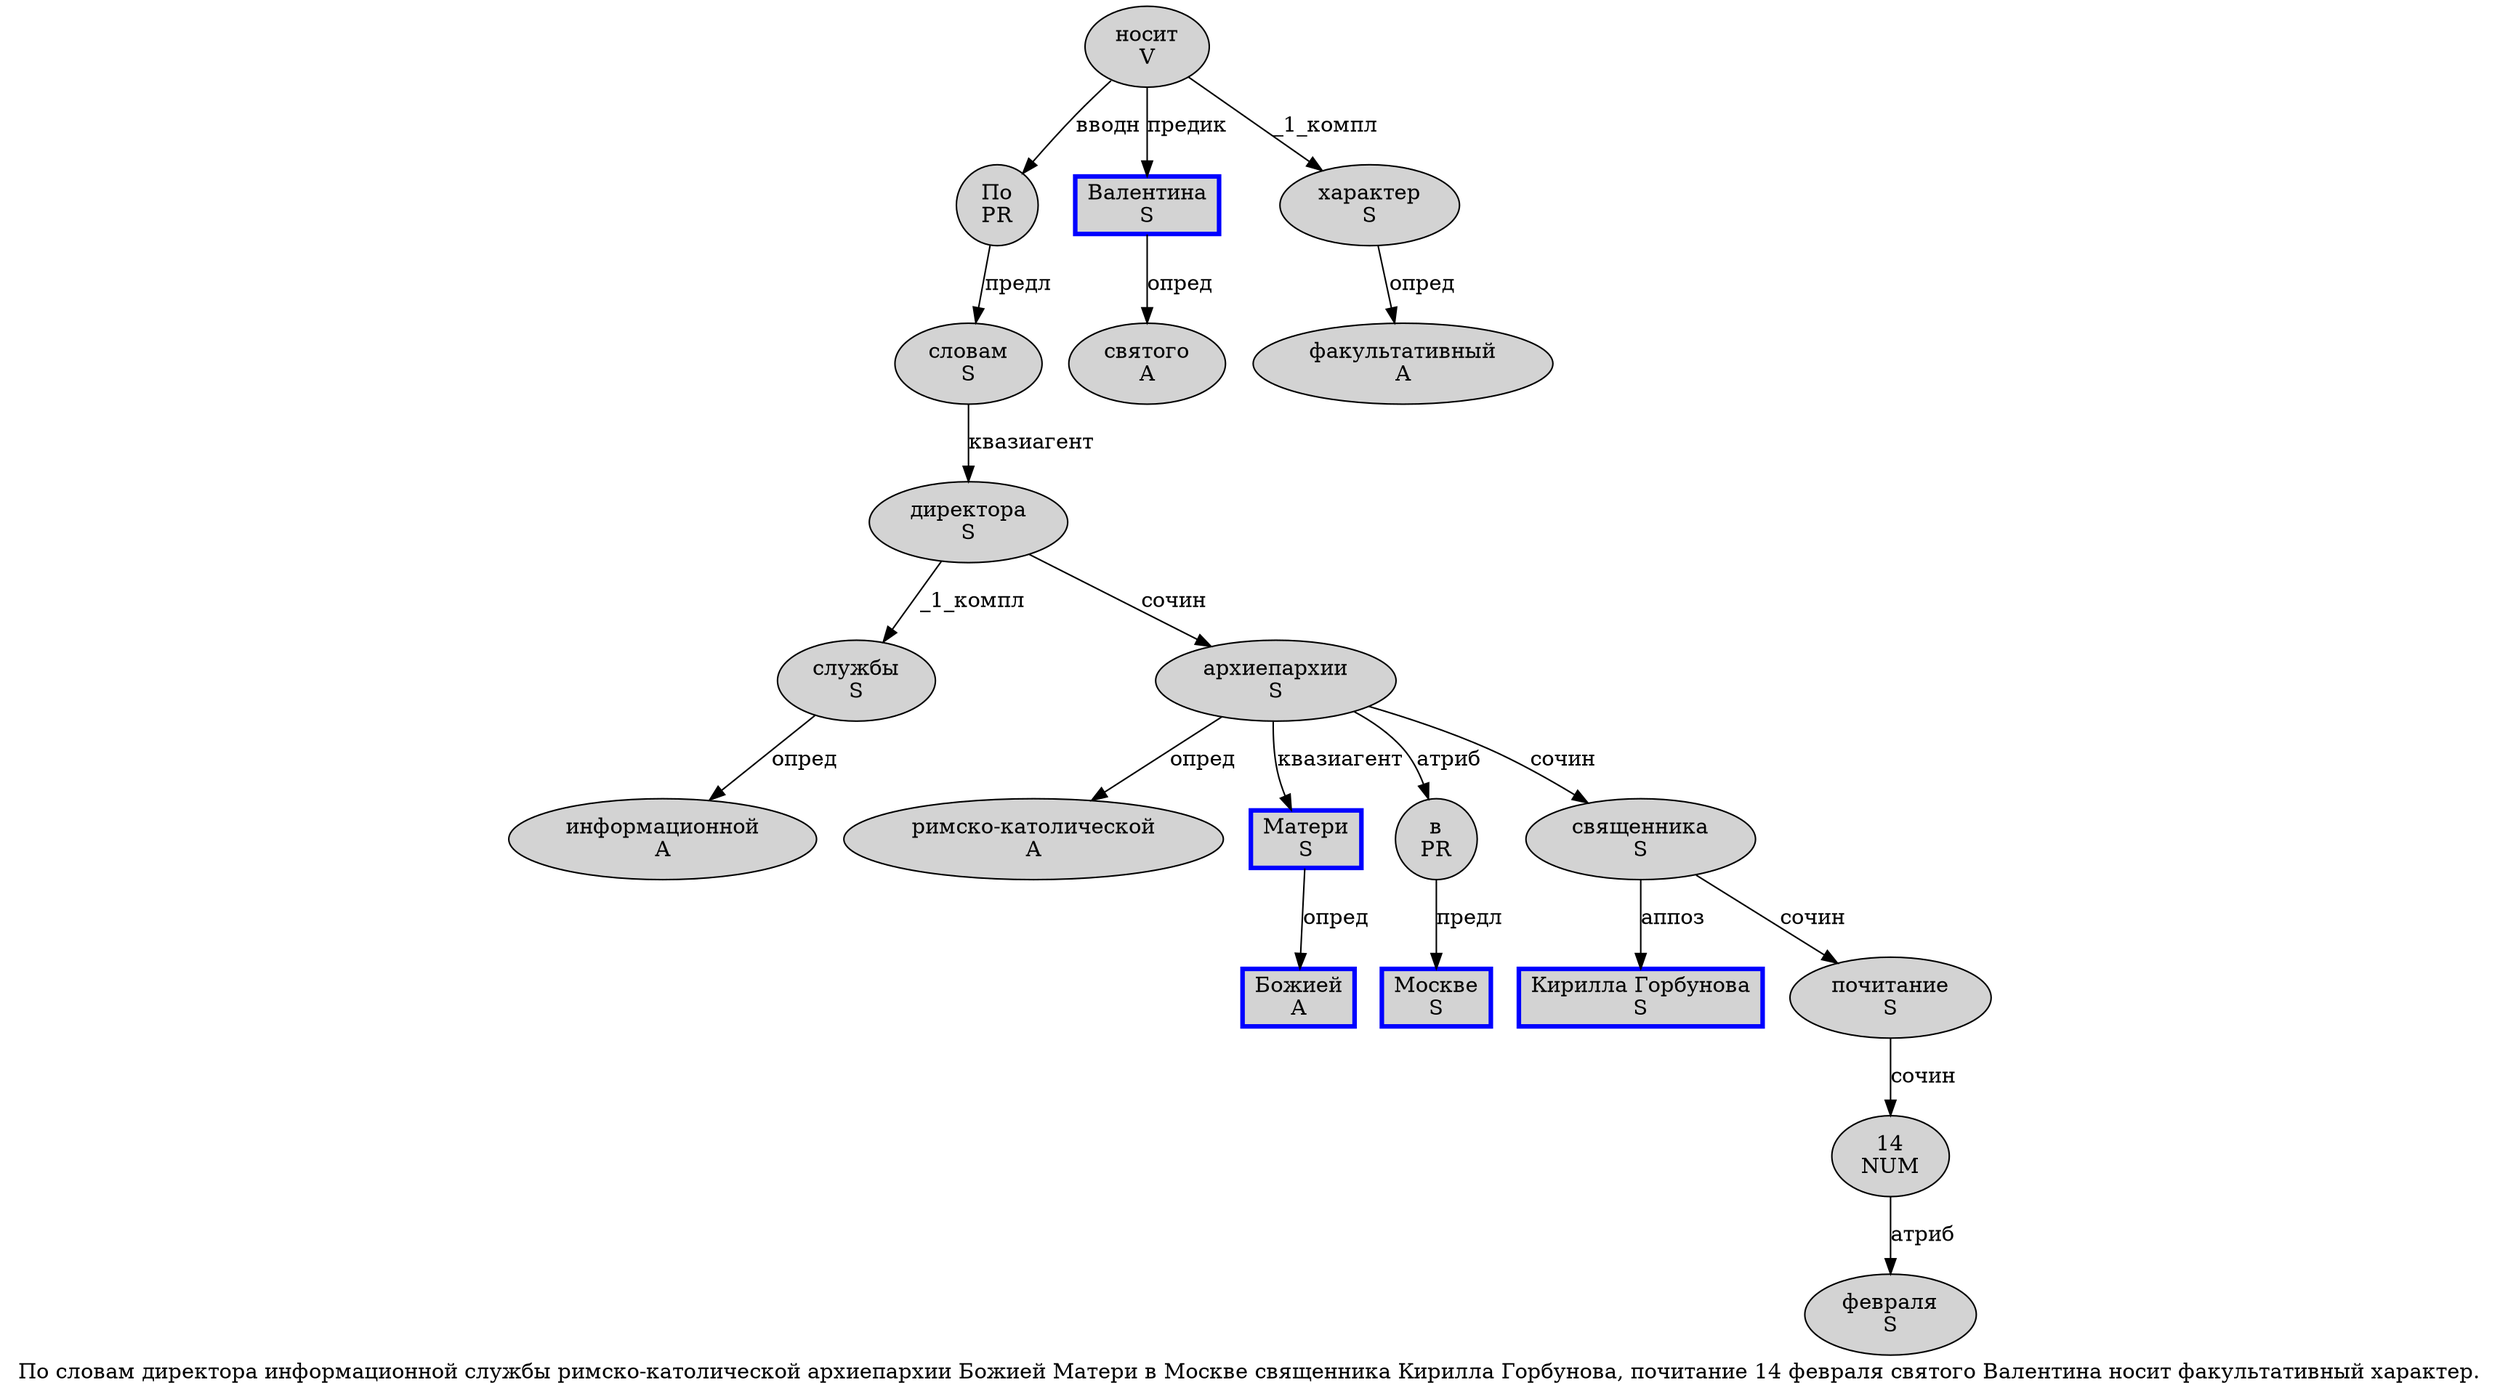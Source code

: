 digraph SENTENCE_182 {
	graph [label="По словам директора информационной службы римско-католической архиепархии Божией Матери в Москве священника Кирилла Горбунова, почитание 14 февраля святого Валентина носит факультативный характер."]
	node [style=filled]
		0 [label="По
PR" color="" fillcolor=lightgray penwidth=1 shape=ellipse]
		1 [label="словам
S" color="" fillcolor=lightgray penwidth=1 shape=ellipse]
		2 [label="директора
S" color="" fillcolor=lightgray penwidth=1 shape=ellipse]
		3 [label="информационной
A" color="" fillcolor=lightgray penwidth=1 shape=ellipse]
		4 [label="службы
S" color="" fillcolor=lightgray penwidth=1 shape=ellipse]
		5 [label="римско-католической
A" color="" fillcolor=lightgray penwidth=1 shape=ellipse]
		6 [label="архиепархии
S" color="" fillcolor=lightgray penwidth=1 shape=ellipse]
		7 [label="Божией
A" color=blue fillcolor=lightgray penwidth=3 shape=box]
		8 [label="Матери
S" color=blue fillcolor=lightgray penwidth=3 shape=box]
		9 [label="в
PR" color="" fillcolor=lightgray penwidth=1 shape=ellipse]
		10 [label="Москве
S" color=blue fillcolor=lightgray penwidth=3 shape=box]
		11 [label="священника
S" color="" fillcolor=lightgray penwidth=1 shape=ellipse]
		12 [label="Кирилла Горбунова
S" color=blue fillcolor=lightgray penwidth=3 shape=box]
		14 [label="почитание
S" color="" fillcolor=lightgray penwidth=1 shape=ellipse]
		15 [label="14
NUM" color="" fillcolor=lightgray penwidth=1 shape=ellipse]
		16 [label="февраля
S" color="" fillcolor=lightgray penwidth=1 shape=ellipse]
		17 [label="святого
A" color="" fillcolor=lightgray penwidth=1 shape=ellipse]
		18 [label="Валентина
S" color=blue fillcolor=lightgray penwidth=3 shape=box]
		19 [label="носит
V" color="" fillcolor=lightgray penwidth=1 shape=ellipse]
		20 [label="факультативный
A" color="" fillcolor=lightgray penwidth=1 shape=ellipse]
		21 [label="характер
S" color="" fillcolor=lightgray penwidth=1 shape=ellipse]
			6 -> 5 [label="опред"]
			6 -> 8 [label="квазиагент"]
			6 -> 9 [label="атриб"]
			6 -> 11 [label="сочин"]
			8 -> 7 [label="опред"]
			19 -> 0 [label="вводн"]
			19 -> 18 [label="предик"]
			19 -> 21 [label="_1_компл"]
			0 -> 1 [label="предл"]
			1 -> 2 [label="квазиагент"]
			18 -> 17 [label="опред"]
			2 -> 4 [label="_1_компл"]
			2 -> 6 [label="сочин"]
			15 -> 16 [label="атриб"]
			14 -> 15 [label="сочин"]
			21 -> 20 [label="опред"]
			4 -> 3 [label="опред"]
			9 -> 10 [label="предл"]
			11 -> 12 [label="аппоз"]
			11 -> 14 [label="сочин"]
}